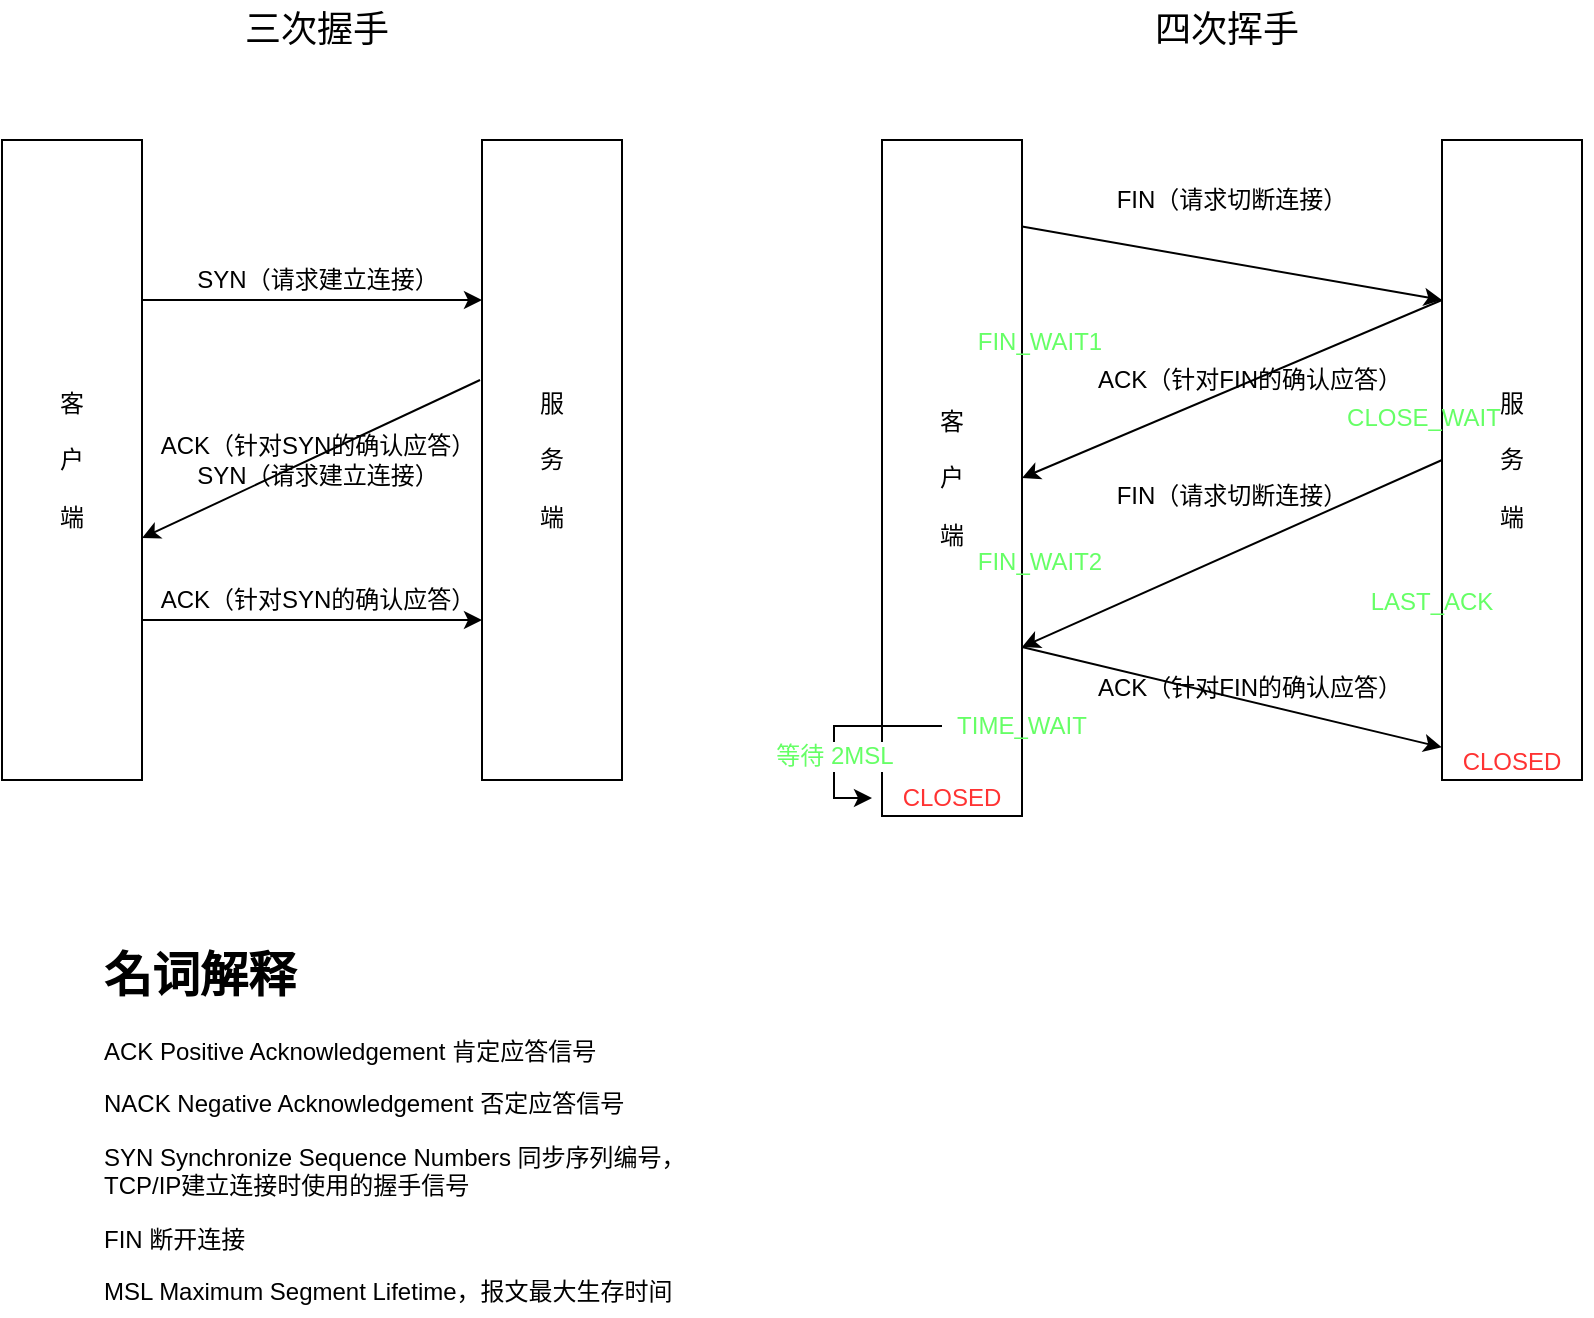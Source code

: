 <mxfile version="13.7.9" type="embed"><diagram id="4RXrT1XN1_60NIZp8t5y" name="Page-1"><mxGraphModel dx="592" dy="346" grid="1" gridSize="10" guides="1" tooltips="1" connect="1" arrows="1" fold="1" page="1" pageScale="1" pageWidth="850" pageHeight="1100" math="0" shadow="0"><root><mxCell id="0"/><mxCell id="1" parent="0"/><mxCell id="5" style="edgeStyle=orthogonalEdgeStyle;rounded=0;orthogonalLoop=1;jettySize=auto;html=1;exitX=1;exitY=0.25;exitDx=0;exitDy=0;entryX=0;entryY=0.25;entryDx=0;entryDy=0;fontSize=18;" edge="1" parent="1" source="2" target="4"><mxGeometry relative="1" as="geometry"/></mxCell><mxCell id="7" style="edgeStyle=orthogonalEdgeStyle;rounded=0;orthogonalLoop=1;jettySize=auto;html=1;exitX=1;exitY=0.75;exitDx=0;exitDy=0;entryX=0;entryY=0.75;entryDx=0;entryDy=0;fontSize=18;" edge="1" parent="1" source="2" target="4"><mxGeometry relative="1" as="geometry"/></mxCell><mxCell id="2" value="客&lt;br&gt;&lt;br&gt;户&lt;br&gt;&lt;br&gt;端" style="rounded=0;whiteSpace=wrap;html=1;" vertex="1" parent="1"><mxGeometry x="24" y="82" width="70" height="320" as="geometry"/></mxCell><mxCell id="3" value="三次握手" style="text;html=1;strokeColor=none;fillColor=none;align=center;verticalAlign=middle;whiteSpace=wrap;rounded=0;fontSize=18;" vertex="1" parent="1"><mxGeometry x="99" y="12" width="165" height="30" as="geometry"/></mxCell><mxCell id="6" style="rounded=0;orthogonalLoop=1;jettySize=auto;html=1;exitX=-0.014;exitY=0.375;exitDx=0;exitDy=0;entryX=1;entryY=0.622;entryDx=0;entryDy=0;fontSize=18;entryPerimeter=0;exitPerimeter=0;" edge="1" parent="1" source="4" target="2"><mxGeometry relative="1" as="geometry"/></mxCell><mxCell id="4" value="服&lt;br&gt;&lt;br&gt;务&lt;br&gt;&lt;br&gt;端" style="rounded=0;whiteSpace=wrap;html=1;" vertex="1" parent="1"><mxGeometry x="264" y="82" width="70" height="320" as="geometry"/></mxCell><mxCell id="12" style="edgeStyle=none;rounded=0;orthogonalLoop=1;jettySize=auto;html=1;exitX=1;exitY=0.128;exitDx=0;exitDy=0;entryX=0;entryY=0.25;entryDx=0;entryDy=0;fontSize=18;exitPerimeter=0;" edge="1" parent="1" source="9" target="10"><mxGeometry relative="1" as="geometry"><mxPoint x="534" y="122" as="sourcePoint"/><mxPoint x="744" y="122" as="targetPoint"/></mxGeometry></mxCell><mxCell id="13" style="edgeStyle=none;rounded=0;orthogonalLoop=1;jettySize=auto;html=1;exitX=1;exitY=0.75;exitDx=0;exitDy=0;fontSize=18;entryX=-0.002;entryY=0.949;entryDx=0;entryDy=0;entryPerimeter=0;" edge="1" parent="1" source="9" target="10"><mxGeometry relative="1" as="geometry"><mxPoint x="534" y="362" as="sourcePoint"/><mxPoint x="744" y="362" as="targetPoint"/></mxGeometry></mxCell><mxCell id="9" value="客&lt;br&gt;&lt;br&gt;户&lt;br&gt;&lt;br&gt;端" style="rounded=0;whiteSpace=wrap;html=1;" vertex="1" parent="1"><mxGeometry x="464" y="82" width="70" height="338" as="geometry"/></mxCell><mxCell id="14" style="edgeStyle=none;rounded=0;orthogonalLoop=1;jettySize=auto;html=1;entryX=1;entryY=0.75;entryDx=0;entryDy=0;fontSize=18;exitX=0;exitY=0.5;exitDx=0;exitDy=0;" edge="1" parent="1" source="10" target="9"><mxGeometry relative="1" as="geometry"/></mxCell><mxCell id="15" style="edgeStyle=none;rounded=0;orthogonalLoop=1;jettySize=auto;html=1;fontSize=18;exitX=0;exitY=0.25;exitDx=0;exitDy=0;entryX=1;entryY=0.5;entryDx=0;entryDy=0;" edge="1" parent="1" source="10" target="9"><mxGeometry relative="1" as="geometry"><mxPoint x="740" y="120" as="sourcePoint"/></mxGeometry></mxCell><mxCell id="10" value="服&lt;br&gt;&lt;br&gt;务&lt;br&gt;&lt;br&gt;端" style="rounded=0;whiteSpace=wrap;html=1;" vertex="1" parent="1"><mxGeometry x="744" y="82" width="70" height="320" as="geometry"/></mxCell><mxCell id="11" value="四次挥手" style="text;html=1;strokeColor=none;fillColor=none;align=center;verticalAlign=middle;whiteSpace=wrap;rounded=0;fontSize=18;" vertex="1" parent="1"><mxGeometry x="554" y="12" width="165" height="30" as="geometry"/></mxCell><mxCell id="17" value="SYN（请求建立连接）" style="text;html=1;strokeColor=none;fillColor=none;align=center;verticalAlign=middle;whiteSpace=wrap;rounded=0;fontSize=12;" vertex="1" parent="1"><mxGeometry x="116.5" y="142" width="130" height="20" as="geometry"/></mxCell><mxCell id="19" value="ACK（针对SYN的确认应答）&lt;br&gt;SYN（请求建立连接）" style="text;html=1;strokeColor=none;fillColor=none;align=center;verticalAlign=middle;whiteSpace=wrap;rounded=0;fontSize=12;" vertex="1" parent="1"><mxGeometry x="97.75" y="232" width="167.5" height="20" as="geometry"/></mxCell><mxCell id="21" value="ACK（针对SYN的确认应答）" style="text;html=1;strokeColor=none;fillColor=none;align=center;verticalAlign=middle;whiteSpace=wrap;rounded=0;fontSize=12;" vertex="1" parent="1"><mxGeometry x="97.75" y="302" width="167.5" height="20" as="geometry"/></mxCell><mxCell id="22" value="FIN（请求切断连接）" style="text;html=1;strokeColor=none;fillColor=none;align=center;verticalAlign=middle;whiteSpace=wrap;rounded=0;fontSize=12;" vertex="1" parent="1"><mxGeometry x="574" y="102" width="130" height="20" as="geometry"/></mxCell><mxCell id="23" value="ACK（针对FIN的确认应答）" style="text;html=1;strokeColor=none;fillColor=none;align=center;verticalAlign=middle;whiteSpace=wrap;rounded=0;fontSize=12;" vertex="1" parent="1"><mxGeometry x="568" y="192" width="160" height="20" as="geometry"/></mxCell><mxCell id="24" value="ACK（针对FIN的确认应答）" style="text;html=1;strokeColor=none;fillColor=none;align=center;verticalAlign=middle;whiteSpace=wrap;rounded=0;fontSize=12;" vertex="1" parent="1"><mxGeometry x="568" y="346" width="160" height="20" as="geometry"/></mxCell><mxCell id="25" value="FIN（请求切断连接）" style="text;html=1;strokeColor=none;fillColor=none;align=center;verticalAlign=middle;whiteSpace=wrap;rounded=0;fontSize=12;" vertex="1" parent="1"><mxGeometry x="574" y="250" width="130" height="20" as="geometry"/></mxCell><mxCell id="26" value="&lt;h1&gt;名词解释&lt;/h1&gt;&lt;p&gt;ACK Positive Acknowledgement 肯定应答信号&lt;/p&gt;&lt;p&gt;NACK&amp;nbsp;Negative Acknowledgement 否定应答信号&lt;/p&gt;&lt;p&gt;SYN Synchronize Sequence Numbers 同步序列编号，TCP/IP建立连接时使用的握手信号&lt;/p&gt;&lt;p&gt;FIN 断开连接&lt;/p&gt;&lt;p&gt;MSL Maximum Segment Lifetime，报文最大生存时间&lt;br&gt;&lt;/p&gt;" style="text;html=1;strokeColor=none;fillColor=none;spacing=5;spacingTop=-20;whiteSpace=wrap;overflow=hidden;rounded=0;fontSize=12;" vertex="1" parent="1"><mxGeometry x="70" y="480" width="310" height="190" as="geometry"/></mxCell><mxCell id="27" value="FIN_WAIT1" style="text;html=1;strokeColor=none;fillColor=none;align=center;verticalAlign=middle;whiteSpace=wrap;rounded=0;fontSize=12;fontColor=#66FF66;" vertex="1" parent="1"><mxGeometry x="503" y="174" width="80" height="18" as="geometry"/></mxCell><mxCell id="28" value="CLOSE_WAIT" style="text;html=1;strokeColor=none;fillColor=none;align=center;verticalAlign=middle;whiteSpace=wrap;rounded=0;fontSize=12;fontColor=#66FF66;" vertex="1" parent="1"><mxGeometry x="690" y="212" width="90" height="18" as="geometry"/></mxCell><mxCell id="29" value="FIN_WAIT2" style="text;html=1;strokeColor=none;fillColor=none;align=center;verticalAlign=middle;whiteSpace=wrap;rounded=0;fontSize=12;fontColor=#66FF66;" vertex="1" parent="1"><mxGeometry x="503" y="284" width="80" height="18" as="geometry"/></mxCell><mxCell id="31" style="edgeStyle=none;rounded=0;orthogonalLoop=1;jettySize=auto;html=1;entryX=0.5;entryY=1;entryDx=0;entryDy=0;fontSize=12;" edge="1" parent="1" source="29" target="29"><mxGeometry relative="1" as="geometry"/></mxCell><mxCell id="34" value="LAST_ACK" style="text;html=1;strokeColor=none;fillColor=none;align=center;verticalAlign=middle;whiteSpace=wrap;rounded=0;fontSize=12;fontColor=#66FF66;" vertex="1" parent="1"><mxGeometry x="694" y="304" width="90" height="18" as="geometry"/></mxCell><mxCell id="40" value="等待 2MSL" style="edgeStyle=none;rounded=0;orthogonalLoop=1;jettySize=auto;html=1;entryX=0;entryY=0.5;entryDx=0;entryDy=0;fontSize=12;fontColor=#66FF66;exitX=0;exitY=0.5;exitDx=0;exitDy=0;" edge="1" parent="1" source="35" target="36"><mxGeometry x="-0.009" y="15" relative="1" as="geometry"><Array as="points"><mxPoint x="440" y="375"/><mxPoint x="440" y="411"/></Array><mxPoint x="-15" y="15" as="offset"/></mxGeometry></mxCell><mxCell id="35" value="TIME_WAIT" style="text;html=1;strokeColor=none;fillColor=none;align=center;verticalAlign=middle;whiteSpace=wrap;rounded=0;fontSize=12;fontColor=#66FF66;" vertex="1" parent="1"><mxGeometry x="494" y="366" width="80" height="18" as="geometry"/></mxCell><mxCell id="36" value="CLOSED" style="text;html=1;strokeColor=none;fillColor=none;align=center;verticalAlign=middle;whiteSpace=wrap;rounded=0;fontSize=12;fontColor=#FF3333;" vertex="1" parent="1"><mxGeometry x="459" y="402" width="80" height="18" as="geometry"/></mxCell><mxCell id="38" value="CLOSED" style="text;html=1;strokeColor=none;fillColor=none;align=center;verticalAlign=middle;whiteSpace=wrap;rounded=0;fontSize=12;fontColor=#FF3333;" vertex="1" parent="1"><mxGeometry x="739" y="384" width="80" height="18" as="geometry"/></mxCell></root></mxGraphModel></diagram></mxfile>